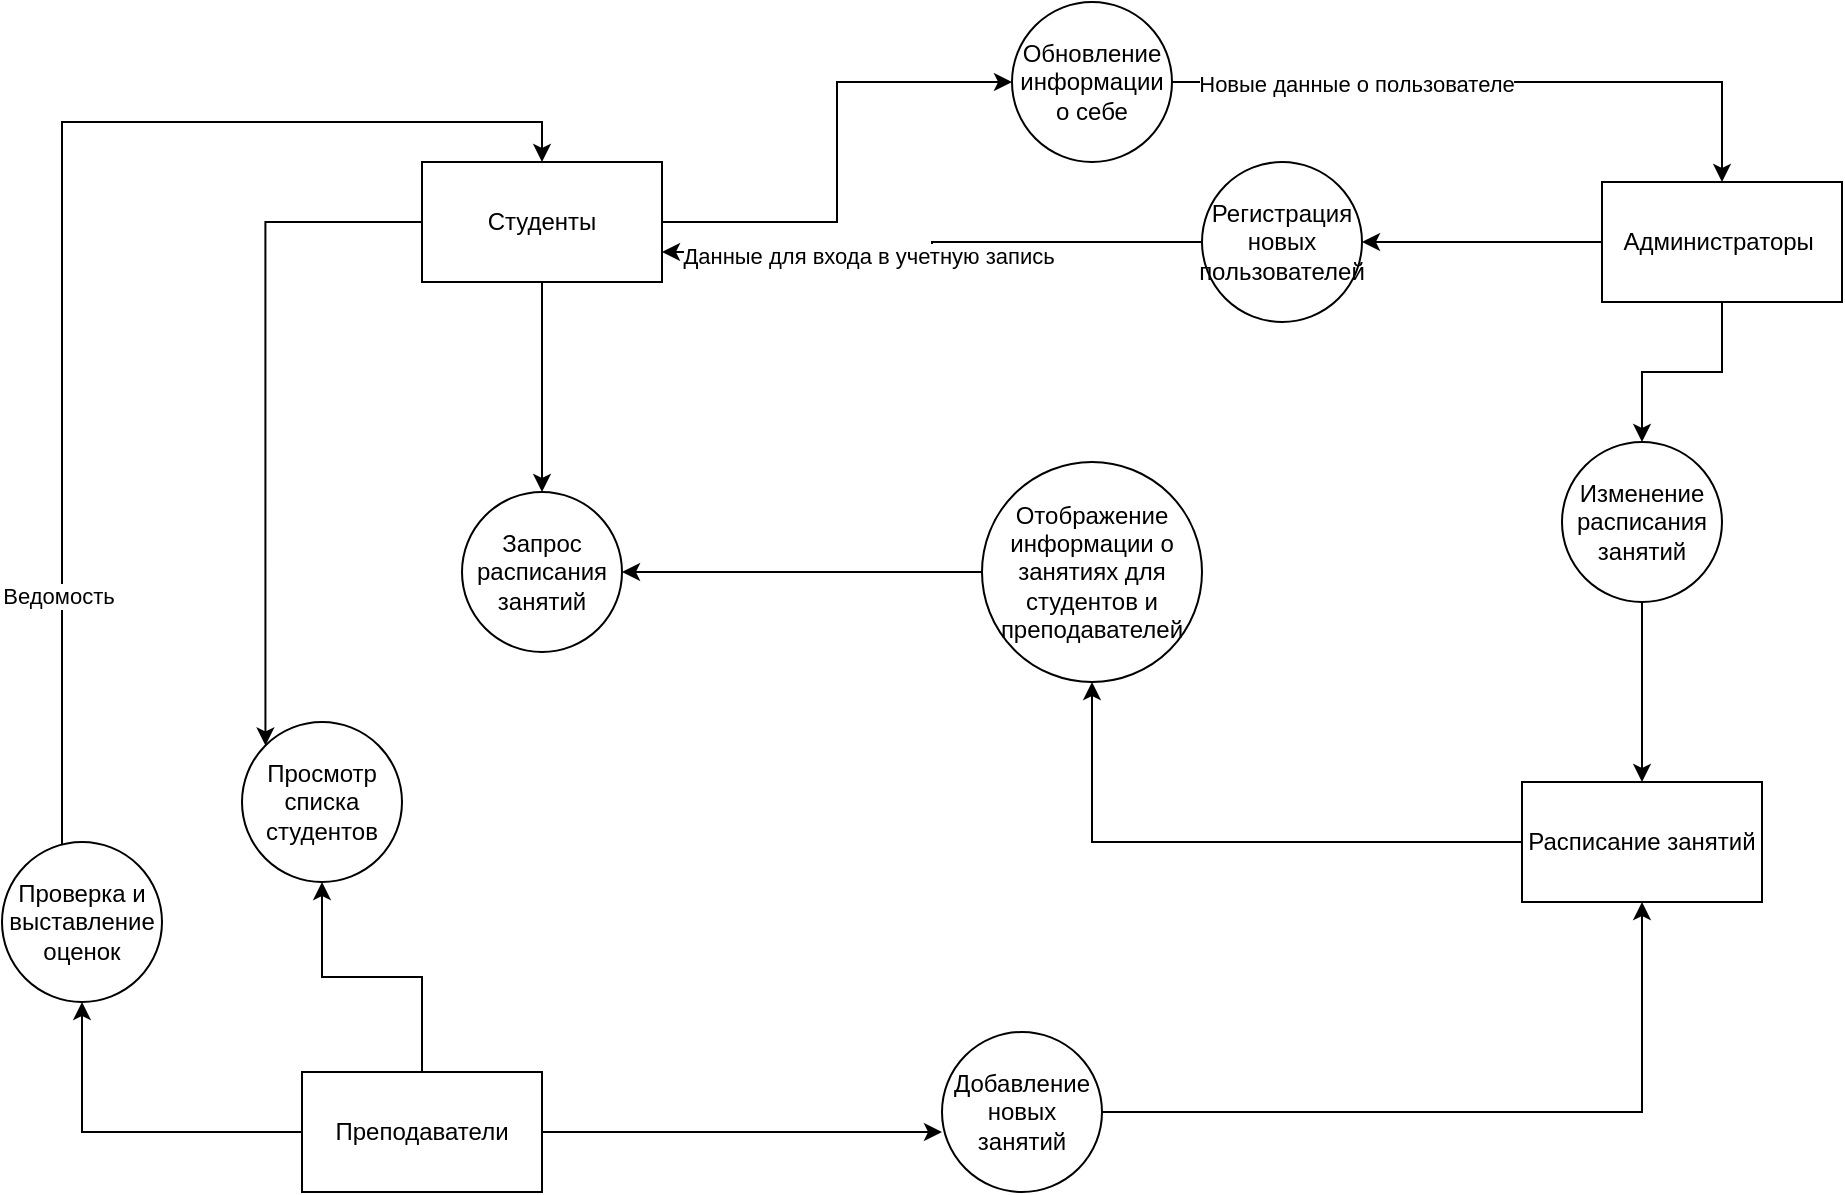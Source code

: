 <mxfile version="24.2.1" type="device">
  <diagram name="Страница — 1" id="RuV0JtGczw9dMjUFS7Q5">
    <mxGraphModel dx="1829" dy="567" grid="1" gridSize="10" guides="1" tooltips="1" connect="1" arrows="1" fold="1" page="1" pageScale="1" pageWidth="827" pageHeight="1169" math="0" shadow="0">
      <root>
        <mxCell id="0" />
        <mxCell id="1" parent="0" />
        <mxCell id="nbD8Y9kOyImNZEbtmRXE-7" value="" style="edgeStyle=orthogonalEdgeStyle;rounded=0;orthogonalLoop=1;jettySize=auto;html=1;entryX=0.5;entryY=0;entryDx=0;entryDy=0;" parent="1" source="nbD8Y9kOyImNZEbtmRXE-1" target="nbD8Y9kOyImNZEbtmRXE-8" edge="1">
          <mxGeometry relative="1" as="geometry">
            <mxPoint x="120" y="220" as="targetPoint" />
          </mxGeometry>
        </mxCell>
        <mxCell id="nbD8Y9kOyImNZEbtmRXE-10" value="" style="edgeStyle=orthogonalEdgeStyle;rounded=0;orthogonalLoop=1;jettySize=auto;html=1;" parent="1" source="nbD8Y9kOyImNZEbtmRXE-1" target="nbD8Y9kOyImNZEbtmRXE-9" edge="1">
          <mxGeometry relative="1" as="geometry" />
        </mxCell>
        <mxCell id="QkkQBAIxFqY1bjjjgmOk-2" style="edgeStyle=orthogonalEdgeStyle;rounded=0;orthogonalLoop=1;jettySize=auto;html=1;entryX=0;entryY=0;entryDx=0;entryDy=0;" edge="1" parent="1" source="nbD8Y9kOyImNZEbtmRXE-1" target="nbD8Y9kOyImNZEbtmRXE-14">
          <mxGeometry relative="1" as="geometry" />
        </mxCell>
        <mxCell id="nbD8Y9kOyImNZEbtmRXE-1" value="Студенты" style="rounded=0;whiteSpace=wrap;html=1;" parent="1" vertex="1">
          <mxGeometry x="60" y="80" width="120" height="60" as="geometry" />
        </mxCell>
        <mxCell id="nbD8Y9kOyImNZEbtmRXE-13" style="edgeStyle=orthogonalEdgeStyle;rounded=0;orthogonalLoop=1;jettySize=auto;html=1;entryX=0.5;entryY=1;entryDx=0;entryDy=0;" parent="1" source="nbD8Y9kOyImNZEbtmRXE-2" target="nbD8Y9kOyImNZEbtmRXE-14" edge="1">
          <mxGeometry relative="1" as="geometry">
            <mxPoint x="130" y="410" as="targetPoint" />
          </mxGeometry>
        </mxCell>
        <mxCell id="nbD8Y9kOyImNZEbtmRXE-16" value="" style="edgeStyle=orthogonalEdgeStyle;rounded=0;orthogonalLoop=1;jettySize=auto;html=1;" parent="1" source="nbD8Y9kOyImNZEbtmRXE-2" edge="1">
          <mxGeometry relative="1" as="geometry">
            <mxPoint x="320" y="565" as="targetPoint" />
          </mxGeometry>
        </mxCell>
        <mxCell id="nbD8Y9kOyImNZEbtmRXE-18" value="" style="edgeStyle=orthogonalEdgeStyle;rounded=0;orthogonalLoop=1;jettySize=auto;html=1;" parent="1" source="nbD8Y9kOyImNZEbtmRXE-2" target="nbD8Y9kOyImNZEbtmRXE-17" edge="1">
          <mxGeometry relative="1" as="geometry" />
        </mxCell>
        <mxCell id="nbD8Y9kOyImNZEbtmRXE-2" value="Преподаватели" style="rounded=0;whiteSpace=wrap;html=1;" parent="1" vertex="1">
          <mxGeometry y="535" width="120" height="60" as="geometry" />
        </mxCell>
        <mxCell id="nbD8Y9kOyImNZEbtmRXE-20" value="" style="edgeStyle=orthogonalEdgeStyle;rounded=0;orthogonalLoop=1;jettySize=auto;html=1;" parent="1" source="nbD8Y9kOyImNZEbtmRXE-3" target="nbD8Y9kOyImNZEbtmRXE-19" edge="1">
          <mxGeometry relative="1" as="geometry" />
        </mxCell>
        <mxCell id="nbD8Y9kOyImNZEbtmRXE-22" value="" style="edgeStyle=orthogonalEdgeStyle;rounded=0;orthogonalLoop=1;jettySize=auto;html=1;" parent="1" source="nbD8Y9kOyImNZEbtmRXE-3" target="nbD8Y9kOyImNZEbtmRXE-21" edge="1">
          <mxGeometry relative="1" as="geometry" />
        </mxCell>
        <mxCell id="nbD8Y9kOyImNZEbtmRXE-3" value="Администраторы&amp;nbsp;" style="rounded=0;whiteSpace=wrap;html=1;" parent="1" vertex="1">
          <mxGeometry x="650" y="90" width="120" height="60" as="geometry" />
        </mxCell>
        <mxCell id="nbD8Y9kOyImNZEbtmRXE-26" value="" style="edgeStyle=orthogonalEdgeStyle;rounded=0;orthogonalLoop=1;jettySize=auto;html=1;" parent="1" source="nbD8Y9kOyImNZEbtmRXE-4" target="nbD8Y9kOyImNZEbtmRXE-25" edge="1">
          <mxGeometry relative="1" as="geometry" />
        </mxCell>
        <mxCell id="nbD8Y9kOyImNZEbtmRXE-4" value="Расписание занятий" style="rounded=0;whiteSpace=wrap;html=1;" parent="1" vertex="1">
          <mxGeometry x="610" y="390" width="120" height="60" as="geometry" />
        </mxCell>
        <mxCell id="nbD8Y9kOyImNZEbtmRXE-8" value="Запрос расписания занятий" style="ellipse;whiteSpace=wrap;html=1;aspect=fixed;" parent="1" vertex="1">
          <mxGeometry x="80" y="245" width="80" height="80" as="geometry" />
        </mxCell>
        <mxCell id="QkkQBAIxFqY1bjjjgmOk-3" style="edgeStyle=orthogonalEdgeStyle;rounded=0;orthogonalLoop=1;jettySize=auto;html=1;entryX=0.5;entryY=0;entryDx=0;entryDy=0;" edge="1" parent="1" source="nbD8Y9kOyImNZEbtmRXE-9" target="nbD8Y9kOyImNZEbtmRXE-3">
          <mxGeometry relative="1" as="geometry" />
        </mxCell>
        <mxCell id="QkkQBAIxFqY1bjjjgmOk-10" value="Новые данные о пользователе" style="edgeLabel;html=1;align=center;verticalAlign=middle;resizable=0;points=[];" vertex="1" connectable="0" parent="QkkQBAIxFqY1bjjjgmOk-3">
          <mxGeometry x="-0.434" y="-1" relative="1" as="geometry">
            <mxPoint as="offset" />
          </mxGeometry>
        </mxCell>
        <mxCell id="nbD8Y9kOyImNZEbtmRXE-9" value="Обновление информации о себе" style="ellipse;whiteSpace=wrap;html=1;rounded=0;" parent="1" vertex="1">
          <mxGeometry x="355" width="80" height="80" as="geometry" />
        </mxCell>
        <mxCell id="nbD8Y9kOyImNZEbtmRXE-14" value="Просмотр списка студентов" style="ellipse;whiteSpace=wrap;html=1;aspect=fixed;" parent="1" vertex="1">
          <mxGeometry x="-30" y="360" width="80" height="80" as="geometry" />
        </mxCell>
        <mxCell id="QkkQBAIxFqY1bjjjgmOk-7" style="edgeStyle=orthogonalEdgeStyle;rounded=0;orthogonalLoop=1;jettySize=auto;html=1;entryX=0.5;entryY=0;entryDx=0;entryDy=0;" edge="1" parent="1" source="nbD8Y9kOyImNZEbtmRXE-17" target="nbD8Y9kOyImNZEbtmRXE-1">
          <mxGeometry relative="1" as="geometry">
            <Array as="points">
              <mxPoint x="-120" y="60" />
              <mxPoint x="120" y="60" />
            </Array>
          </mxGeometry>
        </mxCell>
        <mxCell id="QkkQBAIxFqY1bjjjgmOk-12" value="Ведомость" style="edgeLabel;html=1;align=center;verticalAlign=middle;resizable=0;points=[];" vertex="1" connectable="0" parent="QkkQBAIxFqY1bjjjgmOk-7">
          <mxGeometry x="-0.597" y="2" relative="1" as="geometry">
            <mxPoint as="offset" />
          </mxGeometry>
        </mxCell>
        <mxCell id="nbD8Y9kOyImNZEbtmRXE-17" value="Проверка и выставление оценок" style="ellipse;whiteSpace=wrap;html=1;rounded=0;" parent="1" vertex="1">
          <mxGeometry x="-150" y="420" width="80" height="80" as="geometry" />
        </mxCell>
        <mxCell id="QkkQBAIxFqY1bjjjgmOk-4" style="edgeStyle=orthogonalEdgeStyle;rounded=0;orthogonalLoop=1;jettySize=auto;html=1;entryX=1;entryY=0.75;entryDx=0;entryDy=0;" edge="1" parent="1" source="nbD8Y9kOyImNZEbtmRXE-19" target="nbD8Y9kOyImNZEbtmRXE-1">
          <mxGeometry relative="1" as="geometry" />
        </mxCell>
        <mxCell id="QkkQBAIxFqY1bjjjgmOk-9" value="Данные для входа в учетную запись" style="edgeLabel;html=1;align=center;verticalAlign=middle;resizable=0;points=[];" vertex="1" connectable="0" parent="QkkQBAIxFqY1bjjjgmOk-4">
          <mxGeometry x="0.251" y="2" relative="1" as="geometry">
            <mxPoint as="offset" />
          </mxGeometry>
        </mxCell>
        <mxCell id="nbD8Y9kOyImNZEbtmRXE-19" value="Регистрация новых пользователей" style="ellipse;whiteSpace=wrap;html=1;rounded=0;" parent="1" vertex="1">
          <mxGeometry x="450" y="80" width="80" height="80" as="geometry" />
        </mxCell>
        <mxCell id="QkkQBAIxFqY1bjjjgmOk-5" style="edgeStyle=orthogonalEdgeStyle;rounded=0;orthogonalLoop=1;jettySize=auto;html=1;" edge="1" parent="1" source="nbD8Y9kOyImNZEbtmRXE-21" target="nbD8Y9kOyImNZEbtmRXE-4">
          <mxGeometry relative="1" as="geometry" />
        </mxCell>
        <mxCell id="nbD8Y9kOyImNZEbtmRXE-21" value="Изменение расписания занятий" style="ellipse;whiteSpace=wrap;html=1;rounded=0;" parent="1" vertex="1">
          <mxGeometry x="630" y="220" width="80" height="80" as="geometry" />
        </mxCell>
        <mxCell id="QkkQBAIxFqY1bjjjgmOk-6" style="edgeStyle=orthogonalEdgeStyle;rounded=0;orthogonalLoop=1;jettySize=auto;html=1;" edge="1" parent="1" source="nbD8Y9kOyImNZEbtmRXE-23" target="nbD8Y9kOyImNZEbtmRXE-4">
          <mxGeometry relative="1" as="geometry" />
        </mxCell>
        <mxCell id="nbD8Y9kOyImNZEbtmRXE-23" value="Добавление новых занятий" style="ellipse;whiteSpace=wrap;html=1;rounded=0;" parent="1" vertex="1">
          <mxGeometry x="320" y="515" width="80" height="80" as="geometry" />
        </mxCell>
        <mxCell id="QkkQBAIxFqY1bjjjgmOk-8" style="edgeStyle=orthogonalEdgeStyle;rounded=0;orthogonalLoop=1;jettySize=auto;html=1;entryX=1;entryY=0.5;entryDx=0;entryDy=0;" edge="1" parent="1" source="nbD8Y9kOyImNZEbtmRXE-25" target="nbD8Y9kOyImNZEbtmRXE-8">
          <mxGeometry relative="1" as="geometry" />
        </mxCell>
        <mxCell id="nbD8Y9kOyImNZEbtmRXE-25" value="Отображение информации о занятиях для студентов и преподавателей" style="ellipse;whiteSpace=wrap;html=1;rounded=0;" parent="1" vertex="1">
          <mxGeometry x="340" y="230" width="110" height="110" as="geometry" />
        </mxCell>
      </root>
    </mxGraphModel>
  </diagram>
</mxfile>
